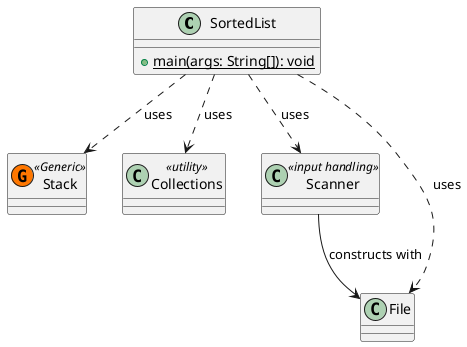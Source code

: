 @startuml
' Define the main class
class SortedList {
  + {static} main(args: String[]): void
}

' Define the classes used by SortedList
class Stack << (G, #FF7700) Generic >> {
  ' Note: Parameterized with Integer
}
class Collections <<utility>>
class Scanner <<input handling>> {
  ' Note: Used for both keyboard and file input
}
class File

' Show dependencies
SortedList ..> Stack : «uses»
SortedList ..> Collections : «uses»
SortedList ..> Scanner : «uses»
SortedList ..> File : «uses»

' Scanner is constructed with a File object
Scanner --> File : "constructs with"

@enduml